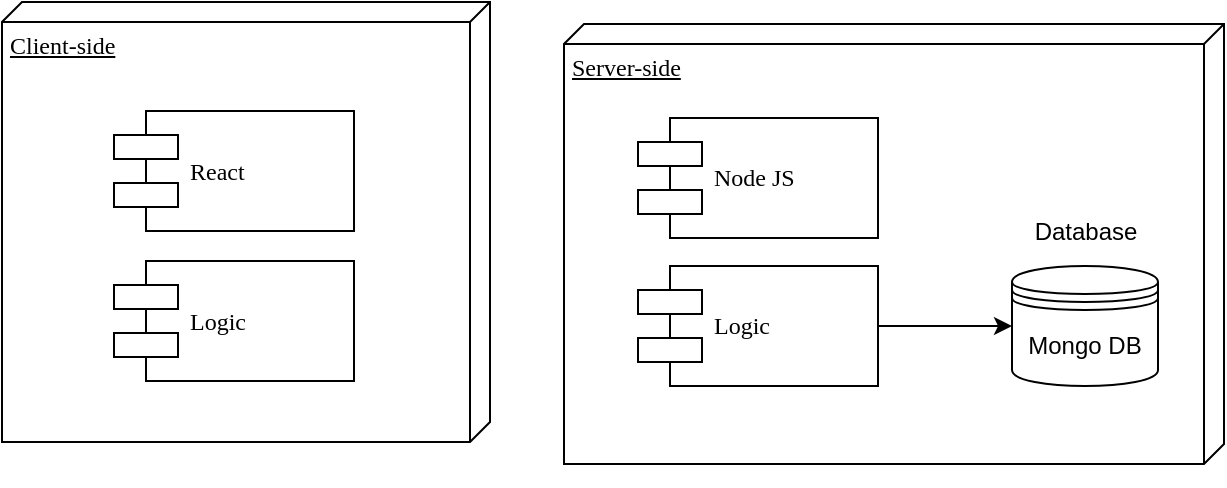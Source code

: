 <mxfile version="16.6.6" type="device"><diagram name="Page-1" id="5f0bae14-7c28-e335-631c-24af17079c00"><mxGraphModel dx="784" dy="489" grid="0" gridSize="10" guides="1" tooltips="1" connect="1" arrows="1" fold="1" page="1" pageScale="1" pageWidth="1100" pageHeight="850" background="none" math="0" shadow="0"><root><mxCell id="0"/><mxCell id="1" parent="0"/><mxCell id="NgU69zYxixEmOYlcZ--2-10" value="" style="group" vertex="1" connectable="0" parent="1"><mxGeometry x="457" y="98" width="330" height="220" as="geometry"/></mxCell><mxCell id="39150e848f15840c-2" value="Server-side" style="verticalAlign=top;align=left;spacingTop=8;spacingLeft=2;spacingRight=12;shape=cube;size=10;direction=south;fontStyle=4;html=1;rounded=0;shadow=0;comic=0;labelBackgroundColor=none;strokeWidth=1;fontFamily=Verdana;fontSize=12" parent="NgU69zYxixEmOYlcZ--2-10" vertex="1"><mxGeometry width="330" height="220" as="geometry"/></mxCell><mxCell id="39150e848f15840c-7" value="Node JS" style="shape=component;align=left;spacingLeft=36;rounded=0;shadow=0;comic=0;labelBackgroundColor=none;strokeWidth=1;fontFamily=Verdana;fontSize=12;html=1;" parent="NgU69zYxixEmOYlcZ--2-10" vertex="1"><mxGeometry x="37" y="47" width="120" height="60" as="geometry"/></mxCell><mxCell id="NgU69zYxixEmOYlcZ--2-3" value="Logic" style="shape=component;align=left;spacingLeft=36;rounded=0;shadow=0;comic=0;labelBackgroundColor=none;strokeWidth=1;fontFamily=Verdana;fontSize=12;html=1;" vertex="1" parent="NgU69zYxixEmOYlcZ--2-10"><mxGeometry x="37" y="121" width="120" height="60" as="geometry"/></mxCell><mxCell id="NgU69zYxixEmOYlcZ--2-6" value="Mongo DB" style="shape=datastore;whiteSpace=wrap;html=1;" vertex="1" parent="NgU69zYxixEmOYlcZ--2-10"><mxGeometry x="224" y="121" width="73" height="60" as="geometry"/></mxCell><mxCell id="NgU69zYxixEmOYlcZ--2-7" value="Database" style="text;html=1;strokeColor=none;fillColor=none;align=center;verticalAlign=middle;whiteSpace=wrap;rounded=0;" vertex="1" parent="NgU69zYxixEmOYlcZ--2-10"><mxGeometry x="230.5" y="89" width="60" height="30" as="geometry"/></mxCell><mxCell id="NgU69zYxixEmOYlcZ--2-8" value="" style="endArrow=classic;html=1;rounded=0;entryX=0;entryY=0.5;entryDx=0;entryDy=0;" edge="1" parent="NgU69zYxixEmOYlcZ--2-10" source="NgU69zYxixEmOYlcZ--2-3" target="NgU69zYxixEmOYlcZ--2-6"><mxGeometry width="50" height="50" relative="1" as="geometry"><mxPoint x="208" y="186" as="sourcePoint"/><mxPoint x="258" y="136" as="targetPoint"/></mxGeometry></mxCell><mxCell id="NgU69zYxixEmOYlcZ--2-11" value="" style="group" vertex="1" connectable="0" parent="1"><mxGeometry x="176" y="87" width="244" height="242" as="geometry"/></mxCell><mxCell id="39150e848f15840c-1" value="Client-side" style="verticalAlign=top;align=left;spacingTop=8;spacingLeft=2;spacingRight=12;shape=cube;size=10;direction=south;fontStyle=4;html=1;rounded=0;shadow=0;comic=0;labelBackgroundColor=none;strokeWidth=1;fontFamily=Verdana;fontSize=12" parent="NgU69zYxixEmOYlcZ--2-11" vertex="1"><mxGeometry width="244" height="220" as="geometry"/></mxCell><mxCell id="39150e848f15840c-5" value="React" style="shape=component;align=left;spacingLeft=36;rounded=0;shadow=0;comic=0;labelBackgroundColor=none;strokeWidth=1;fontFamily=Verdana;fontSize=12;html=1;" parent="NgU69zYxixEmOYlcZ--2-11" vertex="1"><mxGeometry x="56" y="54.5" width="120" height="60" as="geometry"/></mxCell><mxCell id="NgU69zYxixEmOYlcZ--2-2" value="Logic" style="shape=component;align=left;spacingLeft=36;rounded=0;shadow=0;comic=0;labelBackgroundColor=none;strokeWidth=1;fontFamily=Verdana;fontSize=12;html=1;" vertex="1" parent="NgU69zYxixEmOYlcZ--2-11"><mxGeometry x="56" y="129.5" width="120" height="60" as="geometry"/></mxCell></root></mxGraphModel></diagram></mxfile>